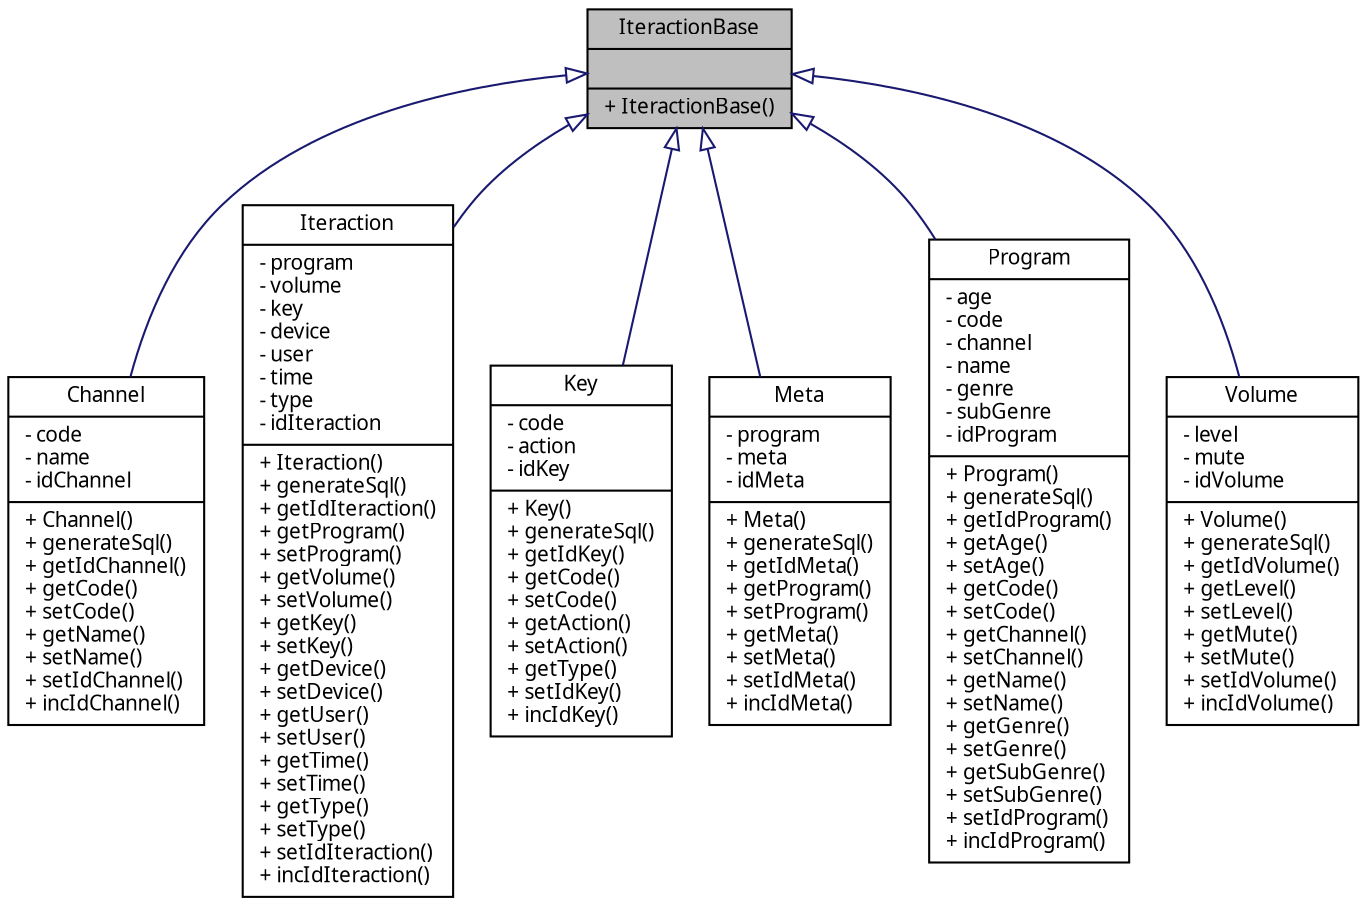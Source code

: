 digraph G
{
  edge [fontname="FreeSans.ttf",fontsize=10,labelfontname="FreeSans.ttf",labelfontsize=10];
  node [fontname="FreeSans.ttf",fontsize=10,shape=record];
  Node1 [label="{IteractionBase\n||+ IteractionBase()\l}",height=0.2,width=0.4,color="black", fillcolor="grey75", style="filled" fontcolor="black"];
  Node1 -> Node2 [dir=back,color="midnightblue",fontsize=10,style="solid",arrowtail="empty",fontname="FreeSans.ttf"];
  Node2 [label="{Channel\n|- code\l- name\l- idChannel\l|+ Channel()\l+ generateSql()\l+ getIdChannel()\l+ getCode()\l+ setCode()\l+ getName()\l+ setName()\l+ setIdChannel()\l+ incIdChannel()\l}",height=0.2,width=0.4,color="black", fillcolor="white", style="filled",URL="$classbr_1_1ufscar_1_1lince_1_1ginga_1_1recommender_1_1Channel.html"];
  Node1 -> Node3 [dir=back,color="midnightblue",fontsize=10,style="solid",arrowtail="empty",fontname="FreeSans.ttf"];
  Node3 [label="{Iteraction\n|- program\l- volume\l- key\l- device\l- user\l- time\l- type\l- idIteraction\l|+ Iteraction()\l+ generateSql()\l+ getIdIteraction()\l+ getProgram()\l+ setProgram()\l+ getVolume()\l+ setVolume()\l+ getKey()\l+ setKey()\l+ getDevice()\l+ setDevice()\l+ getUser()\l+ setUser()\l+ getTime()\l+ setTime()\l+ getType()\l+ setType()\l+ setIdIteraction()\l+ incIdIteraction()\l}",height=0.2,width=0.4,color="black", fillcolor="white", style="filled",URL="$classbr_1_1ufscar_1_1lince_1_1ginga_1_1recommender_1_1Iteraction.html"];
  Node1 -> Node4 [dir=back,color="midnightblue",fontsize=10,style="solid",arrowtail="empty",fontname="FreeSans.ttf"];
  Node4 [label="{Key\n|- code\l- action\l- idKey\l|+ Key()\l+ generateSql()\l+ getIdKey()\l+ getCode()\l+ setCode()\l+ getAction()\l+ setAction()\l+ getType()\l+ setIdKey()\l+ incIdKey()\l}",height=0.2,width=0.4,color="black", fillcolor="white", style="filled",URL="$classbr_1_1ufscar_1_1lince_1_1ginga_1_1recommender_1_1Key.html"];
  Node1 -> Node5 [dir=back,color="midnightblue",fontsize=10,style="solid",arrowtail="empty",fontname="FreeSans.ttf"];
  Node5 [label="{Meta\n|- program\l- meta\l- idMeta\l|+ Meta()\l+ generateSql()\l+ getIdMeta()\l+ getProgram()\l+ setProgram()\l+ getMeta()\l+ setMeta()\l+ setIdMeta()\l+ incIdMeta()\l}",height=0.2,width=0.4,color="black", fillcolor="white", style="filled",URL="$classbr_1_1ufscar_1_1lince_1_1ginga_1_1recommender_1_1Meta.html"];
  Node1 -> Node6 [dir=back,color="midnightblue",fontsize=10,style="solid",arrowtail="empty",fontname="FreeSans.ttf"];
  Node6 [label="{Program\n|- age\l- code\l- channel\l- name\l- genre\l- subGenre\l- idProgram\l|+ Program()\l+ generateSql()\l+ getIdProgram()\l+ getAge()\l+ setAge()\l+ getCode()\l+ setCode()\l+ getChannel()\l+ setChannel()\l+ getName()\l+ setName()\l+ getGenre()\l+ setGenre()\l+ getSubGenre()\l+ setSubGenre()\l+ setIdProgram()\l+ incIdProgram()\l}",height=0.2,width=0.4,color="black", fillcolor="white", style="filled",URL="$classbr_1_1ufscar_1_1lince_1_1ginga_1_1recommender_1_1Program.html"];
  Node1 -> Node7 [dir=back,color="midnightblue",fontsize=10,style="solid",arrowtail="empty",fontname="FreeSans.ttf"];
  Node7 [label="{Volume\n|- level\l- mute\l- idVolume\l|+ Volume()\l+ generateSql()\l+ getIdVolume()\l+ getLevel()\l+ setLevel()\l+ getMute()\l+ setMute()\l+ setIdVolume()\l+ incIdVolume()\l}",height=0.2,width=0.4,color="black", fillcolor="white", style="filled",URL="$classbr_1_1ufscar_1_1lince_1_1ginga_1_1recommender_1_1Volume.html"];
}
